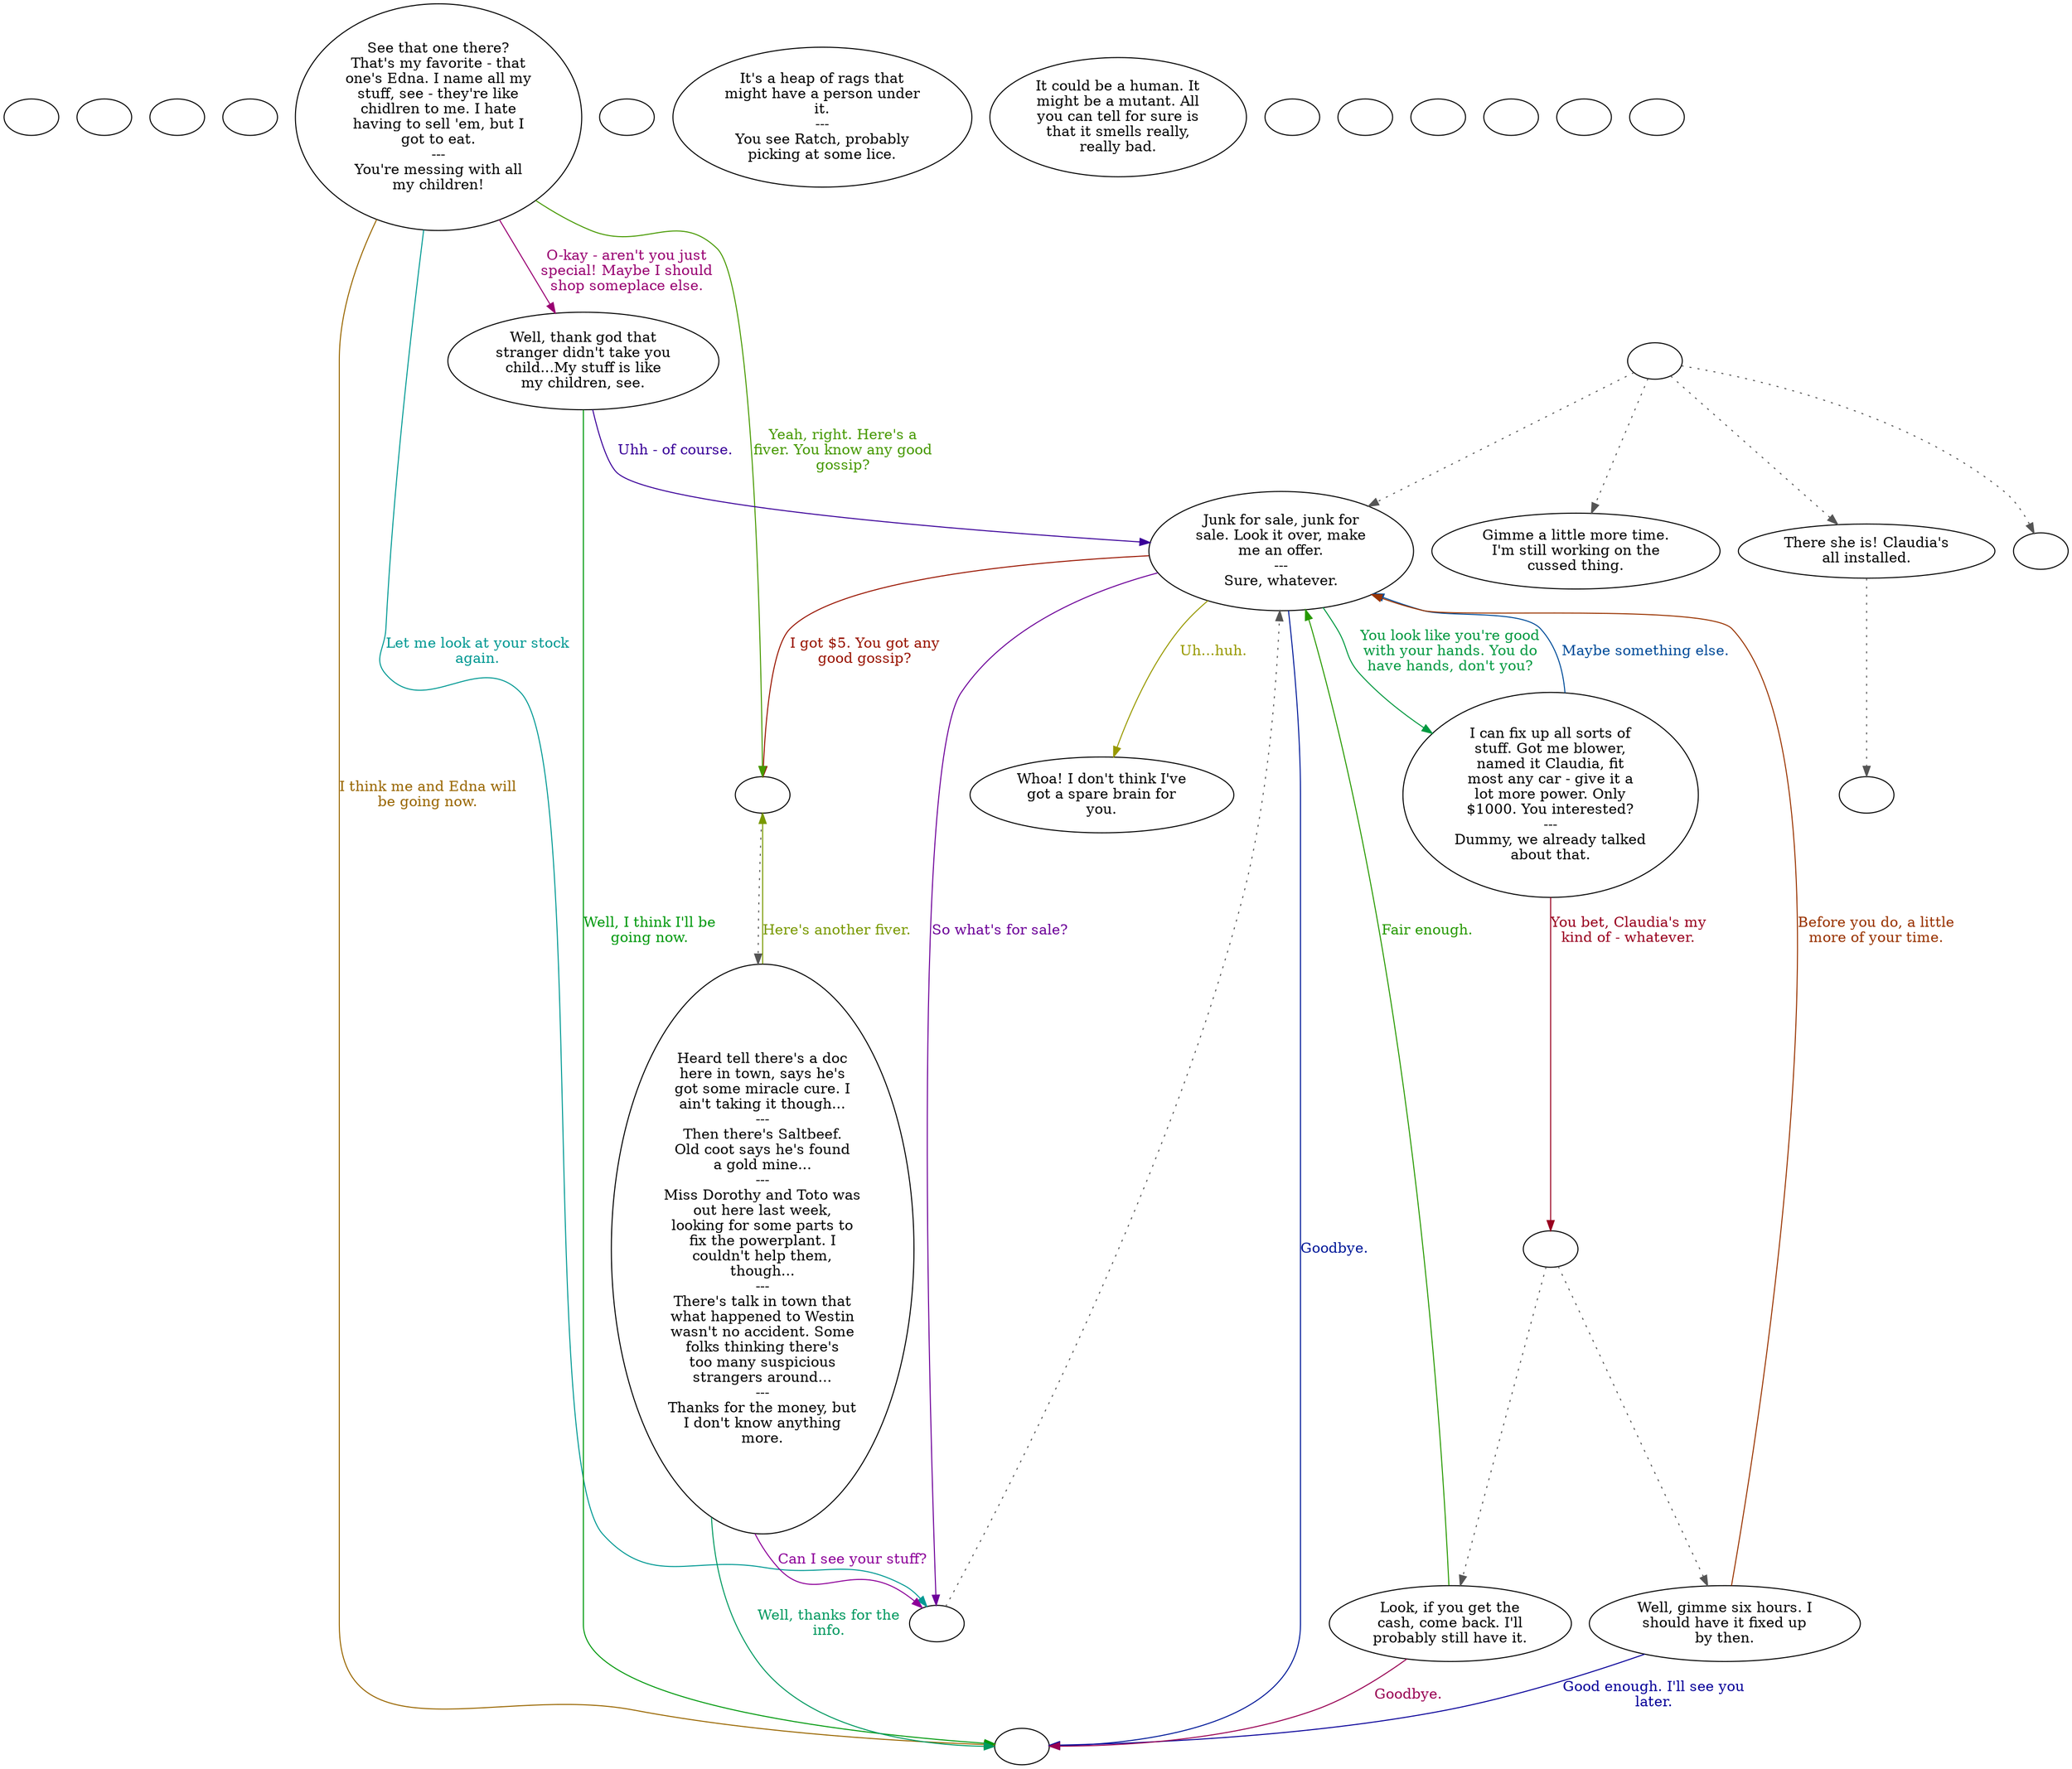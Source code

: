 digraph scratch {
  "checkPartyMembersNearDoor" [style=filled       fillcolor="#FFFFFF"       color="#000000"]
  "checkPartyMembersNearDoor" [label=""]
  "start" [style=filled       fillcolor="#FFFFFF"       color="#000000"]
  "start" [label=""]
  "critter_p_proc" [style=filled       fillcolor="#FFFFFF"       color="#000000"]
  "critter_p_proc" [label=""]
  "pickup_p_proc" [style=filled       fillcolor="#FFFFFF"       color="#000000"]
  "pickup_p_proc" [label=""]
  "talk_p_proc" [style=filled       fillcolor="#FFFFFF"       color="#000000"]
  "talk_p_proc" -> "Node001" [style=dotted color="#555555"]
  "talk_p_proc" -> "Node009" [style=dotted color="#555555"]
  "talk_p_proc" -> "Node008" [style=dotted color="#555555"]
  "talk_p_proc" -> "startRepair" [style=dotted color="#555555"]
  "talk_p_proc" [label=""]
  "destroy_p_proc" [style=filled       fillcolor="#FFFFFF"       color="#000000"]
  "destroy_p_proc" [label=""]
  "look_at_p_proc" [style=filled       fillcolor="#FFFFFF"       color="#000000"]
  "look_at_p_proc" [label="It's a heap of rags that\nmight have a person under\nit.\n---\nYou see Ratch, probably\npicking at some lice."]
  "description_p_proc" [style=filled       fillcolor="#FFFFFF"       color="#000000"]
  "description_p_proc" [label="It could be a human. It\nmight be a mutant. All\nyou can tell for sure is\nthat it smells really,\nreally bad."]
  "use_skill_on_p_proc" [style=filled       fillcolor="#FFFFFF"       color="#000000"]
  "use_skill_on_p_proc" [label=""]
  "damage_p_proc" [style=filled       fillcolor="#FFFFFF"       color="#000000"]
  "damage_p_proc" [label=""]
  "map_enter_p_proc" [style=filled       fillcolor="#FFFFFF"       color="#000000"]
  "map_enter_p_proc" [label=""]
  "Node998" [style=filled       fillcolor="#FFFFFF"       color="#000000"]
  "Node998" [label=""]
  "Node999" [style=filled       fillcolor="#FFFFFF"       color="#000000"]
  "Node999" [label=""]
  "Node001" [style=filled       fillcolor="#FFFFFF"       color="#000000"]
  "Node001" [label="Junk for sale, junk for\nsale. Look it over, make\nme an offer.\n---\nSure, whatever."]
  "Node001" -> "Node010" [label="Uh...huh." color="#989900" fontcolor="#989900"]
  "Node001" -> "NodeBarter" [label="So what's for sale?" color="#6D0099" fontcolor="#6D0099"]
  "Node001" -> "Node004" [label="You look like you're good\nwith your hands. You do\nhave hands, don't you?" color="#009940" fontcolor="#009940"]
  "Node001" -> "Node005a" [label="I got $5. You got any\ngood gossip?" color="#991400" fontcolor="#991400"]
  "Node001" -> "Node999" [label="Goodbye." color="#001999" fontcolor="#001999"]
  "Node002" [style=filled       fillcolor="#FFFFFF"       color="#000000"]
  "Node002" [label="See that one there?\nThat's my favorite - that\none's Edna. I name all my\nstuff, see - they're like\nchidlren to me. I hate\nhaving to sell 'em, but I\ngot to eat.\n---\nYou're messing with all\nmy children!"]
  "Node002" -> "Node005a" [label="Yeah, right. Here's a\nfiver. You know any good\ngossip?" color="#469900" fontcolor="#469900"]
  "Node002" -> "Node003" [label="O-kay - aren't you just\nspecial! Maybe I should\nshop someplace else." color="#990072" fontcolor="#990072"]
  "Node002" -> "NodeBarter" [label="Let me look at your stock\nagain." color="#009993" fontcolor="#009993"]
  "Node002" -> "Node999" [label="I think me and Edna will\nbe going now." color="#996600" fontcolor="#996600"]
  "Node003" [style=filled       fillcolor="#FFFFFF"       color="#000000"]
  "Node003" [label="Well, thank god that\nstranger didn't take you\nchild...My stuff is like\nmy children, see."]
  "Node003" -> "Node001" [label="Uhh - of course." color="#3A0099" fontcolor="#3A0099"]
  "Node003" -> "Node999" [label="Well, I think I'll be\ngoing now." color="#00990D" fontcolor="#00990D"]
  "Node004" [style=filled       fillcolor="#FFFFFF"       color="#000000"]
  "Node004" [label="I can fix up all sorts of\nstuff. Got me blower,\nnamed it Claudia, fit\nmost any car - give it a\nlot more power. Only\n$1000. You interested?\n---\nDummy, we already talked\nabout that."]
  "Node004" -> "Node0607a" [label="You bet, Claudia's my\nkind of - whatever." color="#99001F" fontcolor="#99001F"]
  "Node004" -> "Node001" [label="Maybe something else." color="#004C99" fontcolor="#004C99"]
  "Node005" [style=filled       fillcolor="#FFFFFF"       color="#000000"]
  "Node005" [label="Heard tell there's a doc\nhere in town, says he's\ngot some miracle cure. I\nain't taking it though...\n---\nThen there's Saltbeef.\nOld coot says he's found\na gold mine...\n---\nMiss Dorothy and Toto was\nout here last week,\nlooking for some parts to\nfix the powerplant. I\ncouldn't help them,\nthough...\n---\nThere's talk in town that\nwhat happened to Westin\nwasn't no accident. Some\nfolks thinking there's\ntoo many suspicious\nstrangers around...\n---\nThanks for the money, but\nI don't know anything\nmore."]
  "Node005" -> "Node005a" [label="Here's another fiver." color="#799900" fontcolor="#799900"]
  "Node005" -> "NodeBarter" [label="Can I see your stuff?" color="#8D0099" fontcolor="#8D0099"]
  "Node005" -> "Node999" [label="Well, thanks for the\ninfo." color="#009960" fontcolor="#009960"]
  "Node006" [style=filled       fillcolor="#FFFFFF"       color="#000000"]
  "Node006" [label="Well, gimme six hours. I\nshould have it fixed up\nby then."]
  "Node006" -> "Node001" [label="Before you do, a little\nmore of your time." color="#993300" fontcolor="#993300"]
  "Node006" -> "Node999" [label="Good enough. I'll see you\nlater." color="#070099" fontcolor="#070099"]
  "Node007" [style=filled       fillcolor="#FFFFFF"       color="#000000"]
  "Node007" [label="Look, if you get the\ncash, come back. I'll\nprobably still have it."]
  "Node007" -> "Node001" [label="Fair enough." color="#269900" fontcolor="#269900"]
  "Node007" -> "Node999" [label="Goodbye." color="#990053" fontcolor="#990053"]
  "Node008" [style=filled       fillcolor="#FFFFFF"       color="#000000"]
  "Node008" -> "figureWalkTile" [style=dotted color="#555555"]
  "Node008" [label="There she is! Claudia's\nall installed."]
  "Node009" [style=filled       fillcolor="#FFFFFF"       color="#000000"]
  "Node009" [label="Gimme a little more time.\nI'm still working on the\ncussed thing."]
  "Node010" [style=filled       fillcolor="#FFFFFF"       color="#000000"]
  "Node010" [label="Whoa! I don't think I've\ngot a spare brain for\nyou."]
  "figureLoadPosistion" [style=filled       fillcolor="#FFFFFF"       color="#000000"]
  "figureLoadPosistion" [label=""]
  "figureWalkTile" [style=filled       fillcolor="#FFFFFF"       color="#000000"]
  "figureWalkTile" [label=""]
  "startRepair" [style=filled       fillcolor="#FFFFFF"       color="#000000"]
  "startRepair" [label=""]
  "timed_event_p_proc" [style=filled       fillcolor="#FFFFFF"       color="#000000"]
  "timed_event_p_proc" [label=""]
  "NodeBarter" [style=filled       fillcolor="#FFFFFF"       color="#000000"]
  "NodeBarter" -> "Node001" [style=dotted color="#555555"]
  "NodeBarter" [label=""]
  "Node005a" [style=filled       fillcolor="#FFFFFF"       color="#000000"]
  "Node005a" -> "Node005" [style=dotted color="#555555"]
  "Node005a" [label=""]
  "Node0607a" [style=filled       fillcolor="#FFFFFF"       color="#000000"]
  "Node0607a" -> "Node006" [style=dotted color="#555555"]
  "Node0607a" -> "Node007" [style=dotted color="#555555"]
  "Node0607a" [label=""]
}